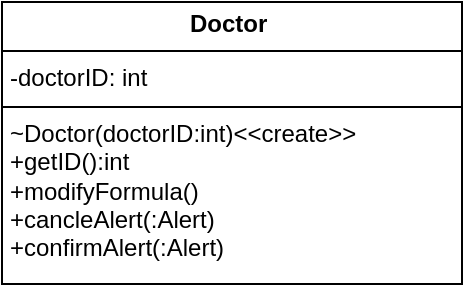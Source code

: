 <mxfile version="27.0.3">
  <diagram id="fY8L20REiAwqab-K5Mrf" name="Page-1">
    <mxGraphModel dx="1244" dy="515" grid="0" gridSize="10" guides="1" tooltips="1" connect="1" arrows="1" fold="1" page="0" pageScale="1" pageWidth="850" pageHeight="1100" math="0" shadow="0">
      <root>
        <mxCell id="0" />
        <mxCell id="1" parent="0" />
        <mxCell id="TM_oISneAePxoz476Pr4-1" value="&lt;p style=&quot;margin:0px;margin-top:4px;text-align:center;&quot;&gt;&lt;b&gt;Doctor&amp;nbsp;&lt;/b&gt;&lt;/p&gt;&lt;hr size=&quot;1&quot; style=&quot;border-style:solid;&quot;&gt;&lt;p style=&quot;margin:0px;margin-left:4px;&quot;&gt;-doctorID: int&lt;/p&gt;&lt;hr size=&quot;1&quot; style=&quot;border-style:solid;&quot;&gt;&lt;p style=&quot;margin:0px;margin-left:4px;&quot;&gt;~Doctor(doctorID:int)&amp;lt;&amp;lt;create&amp;gt;&amp;gt;&lt;/p&gt;&lt;p style=&quot;margin:0px;margin-left:4px;&quot;&gt;+getID():int&lt;/p&gt;&lt;p style=&quot;margin:0px;margin-left:4px;&quot;&gt;+modifyFormula()&lt;/p&gt;&lt;p style=&quot;margin:0px;margin-left:4px;&quot;&gt;+cancleAlert(:Alert)&lt;/p&gt;&lt;p style=&quot;margin:0px;margin-left:4px;&quot;&gt;+confirmAlert(:Alert)&lt;/p&gt;&lt;p style=&quot;margin:0px;margin-left:4px;&quot;&gt;&lt;br&gt;&lt;/p&gt;" style="verticalAlign=top;align=left;overflow=fill;html=1;whiteSpace=wrap;" vertex="1" parent="1">
          <mxGeometry x="120" y="155" width="230" height="141" as="geometry" />
        </mxCell>
      </root>
    </mxGraphModel>
  </diagram>
</mxfile>
